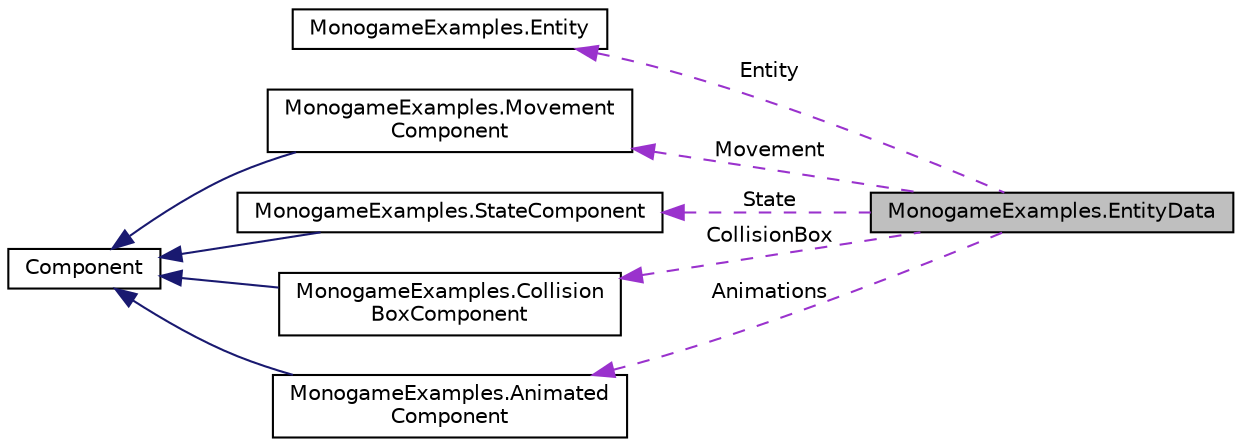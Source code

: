 digraph "MonogameExamples.EntityData"
{
 // LATEX_PDF_SIZE
  edge [fontname="Helvetica",fontsize="10",labelfontname="Helvetica",labelfontsize="10"];
  node [fontname="Helvetica",fontsize="10",shape=record];
  rankdir="LR";
  Node1 [label="MonogameExamples.EntityData",height=0.2,width=0.4,color="black", fillcolor="grey75", style="filled", fontcolor="black",tooltip="A struct that contains the most commonly used components."];
  Node2 -> Node1 [dir="back",color="darkorchid3",fontsize="10",style="dashed",label=" Entity" ,fontname="Helvetica"];
  Node2 [label="MonogameExamples.Entity",height=0.2,width=0.4,color="black", fillcolor="white", style="filled",URL="$classMonogameExamples_1_1Entity.html",tooltip="Represents an entity in the game world. An entity is a collection of components that define its behav..."];
  Node3 -> Node1 [dir="back",color="darkorchid3",fontsize="10",style="dashed",label=" Movement" ,fontname="Helvetica"];
  Node3 [label="MonogameExamples.Movement\lComponent",height=0.2,width=0.4,color="black", fillcolor="white", style="filled",URL="$classMonogameExamples_1_1MovementComponent.html",tooltip="Component that contains data related to the motion of an entity in the game."];
  Node4 -> Node3 [dir="back",color="midnightblue",fontsize="10",style="solid",fontname="Helvetica"];
  Node4 [label="Component",height=0.2,width=0.4,color="black", fillcolor="white", style="filled",URL="$classMonogameExamples_1_1Component.html",tooltip="The base class for all components."];
  Node5 -> Node1 [dir="back",color="darkorchid3",fontsize="10",style="dashed",label=" State" ,fontname="Helvetica"];
  Node5 [label="MonogameExamples.StateComponent",height=0.2,width=0.4,color="black", fillcolor="white", style="filled",URL="$classMonogameExamples_1_1StateComponent.html",tooltip="Component that stores the current state and super state of an object, as well as its state ID,..."];
  Node4 -> Node5 [dir="back",color="midnightblue",fontsize="10",style="solid",fontname="Helvetica"];
  Node6 -> Node1 [dir="back",color="darkorchid3",fontsize="10",style="dashed",label=" CollisionBox" ,fontname="Helvetica"];
  Node6 [label="MonogameExamples.Collision\lBoxComponent",height=0.2,width=0.4,color="black", fillcolor="white", style="filled",URL="$classMonogameExamples_1_1CollisionBoxComponent.html",tooltip="Component that contains data and methods related to collision box of an entity in the game."];
  Node4 -> Node6 [dir="back",color="midnightblue",fontsize="10",style="solid",fontname="Helvetica"];
  Node7 -> Node1 [dir="back",color="darkorchid3",fontsize="10",style="dashed",label=" Animations" ,fontname="Helvetica"];
  Node7 [label="MonogameExamples.Animated\lComponent",height=0.2,width=0.4,color="black", fillcolor="white", style="filled",URL="$classMonogameExamples_1_1AnimatedComponent.html",tooltip="Component responsible for managing entity animations."];
  Node4 -> Node7 [dir="back",color="midnightblue",fontsize="10",style="solid",fontname="Helvetica"];
}
